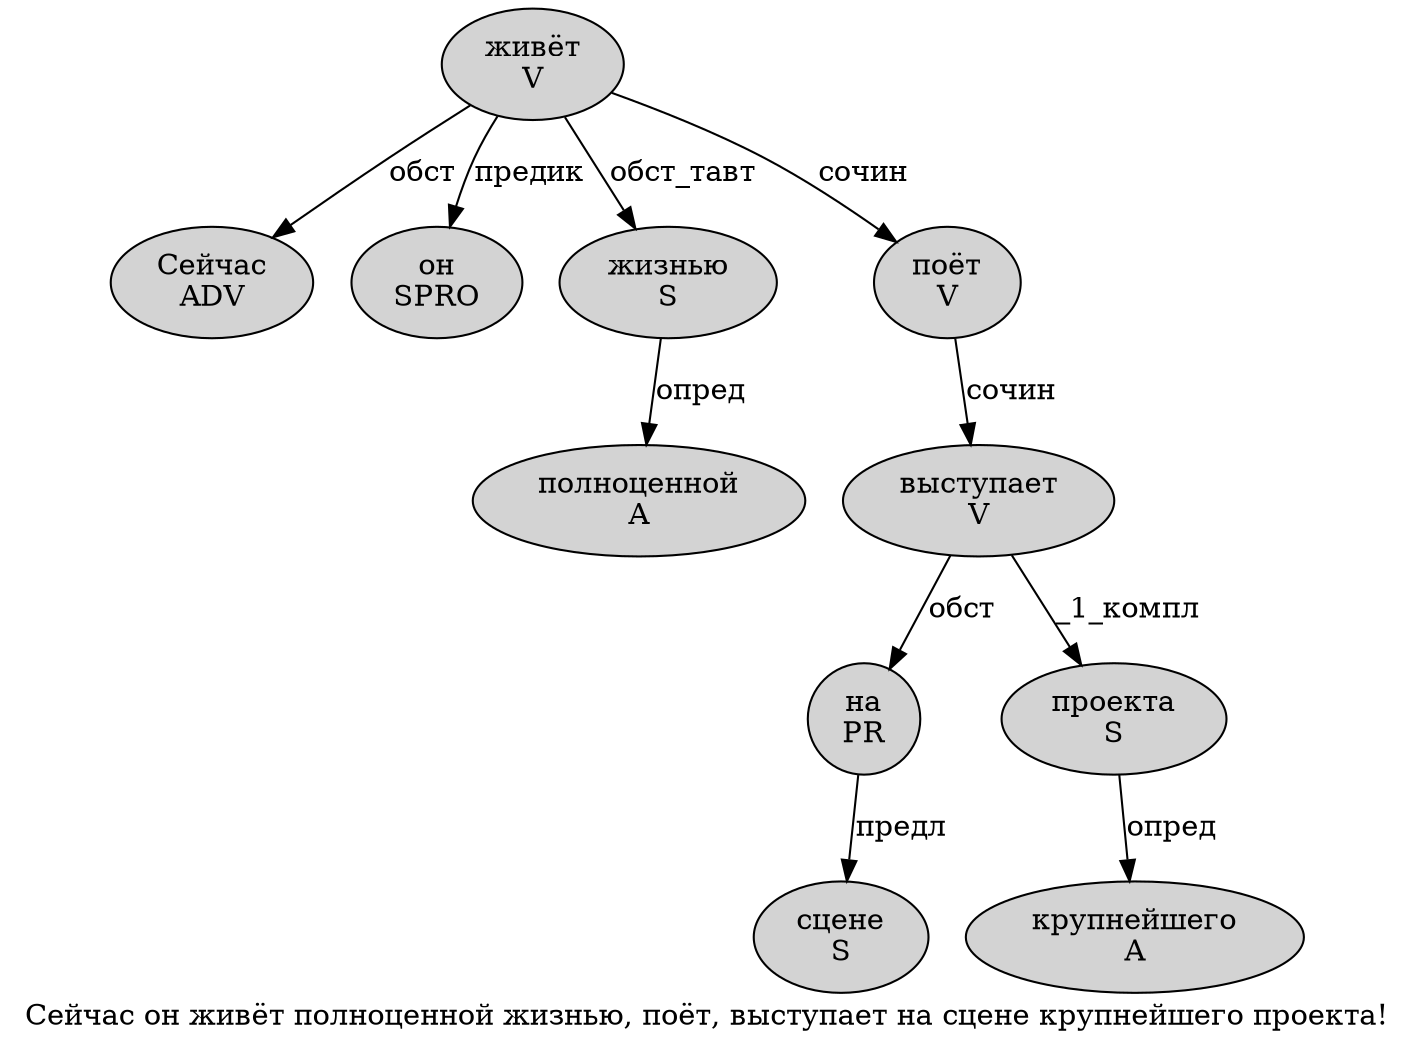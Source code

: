 digraph SENTENCE_1244 {
	graph [label="Сейчас он живёт полноценной жизнью, поёт, выступает на сцене крупнейшего проекта!"]
	node [style=filled]
		0 [label="Сейчас
ADV" color="" fillcolor=lightgray penwidth=1 shape=ellipse]
		1 [label="он
SPRO" color="" fillcolor=lightgray penwidth=1 shape=ellipse]
		2 [label="живёт
V" color="" fillcolor=lightgray penwidth=1 shape=ellipse]
		3 [label="полноценной
A" color="" fillcolor=lightgray penwidth=1 shape=ellipse]
		4 [label="жизнью
S" color="" fillcolor=lightgray penwidth=1 shape=ellipse]
		6 [label="поёт
V" color="" fillcolor=lightgray penwidth=1 shape=ellipse]
		8 [label="выступает
V" color="" fillcolor=lightgray penwidth=1 shape=ellipse]
		9 [label="на
PR" color="" fillcolor=lightgray penwidth=1 shape=ellipse]
		10 [label="сцене
S" color="" fillcolor=lightgray penwidth=1 shape=ellipse]
		11 [label="крупнейшего
A" color="" fillcolor=lightgray penwidth=1 shape=ellipse]
		12 [label="проекта
S" color="" fillcolor=lightgray penwidth=1 shape=ellipse]
			6 -> 8 [label="сочин"]
			9 -> 10 [label="предл"]
			4 -> 3 [label="опред"]
			12 -> 11 [label="опред"]
			8 -> 9 [label="обст"]
			8 -> 12 [label="_1_компл"]
			2 -> 0 [label="обст"]
			2 -> 1 [label="предик"]
			2 -> 4 [label="обст_тавт"]
			2 -> 6 [label="сочин"]
}